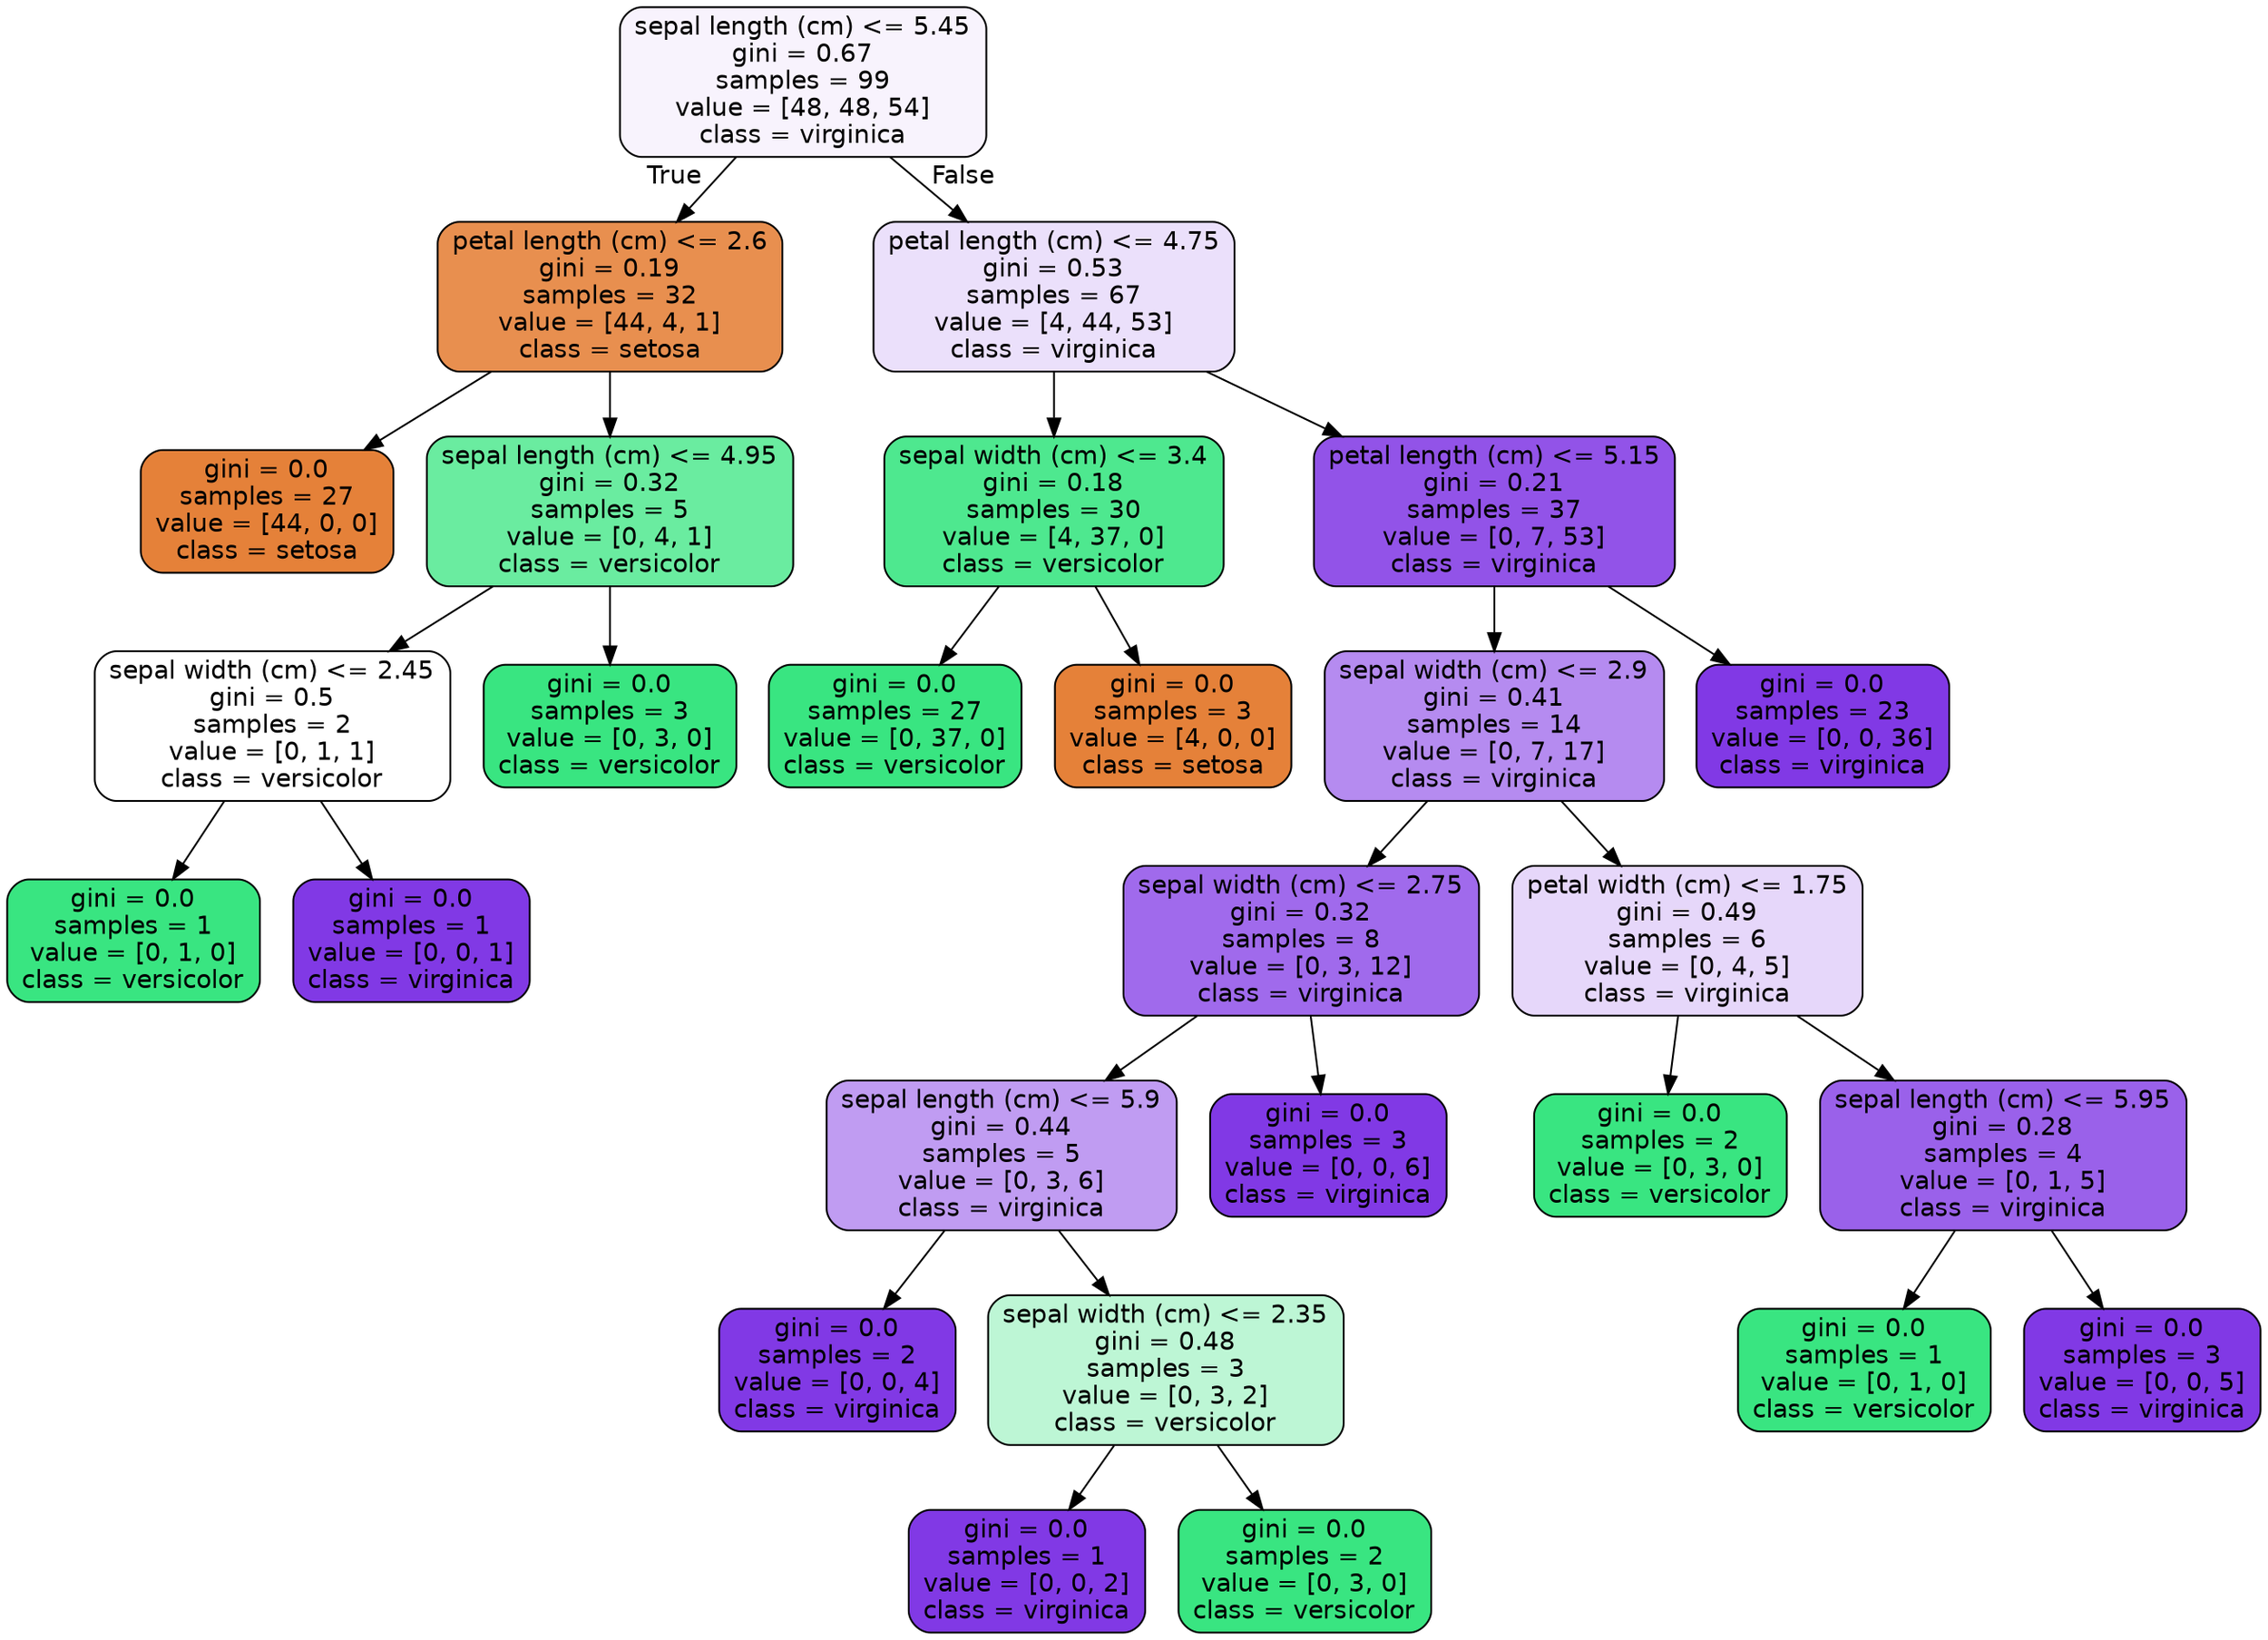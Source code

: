 digraph Tree {
node [shape=box, style="filled, rounded", color="black", fontname=helvetica] ;
edge [fontname=helvetica] ;
0 [label="sepal length (cm) <= 5.45\ngini = 0.67\nsamples = 99\nvalue = [48, 48, 54]\nclass = virginica", fillcolor="#f8f3fd"] ;
1 [label="petal length (cm) <= 2.6\ngini = 0.19\nsamples = 32\nvalue = [44, 4, 1]\nclass = setosa", fillcolor="#e88f4f"] ;
0 -> 1 [labeldistance=2.5, labelangle=45, headlabel="True"] ;
2 [label="gini = 0.0\nsamples = 27\nvalue = [44, 0, 0]\nclass = setosa", fillcolor="#e58139"] ;
1 -> 2 ;
3 [label="sepal length (cm) <= 4.95\ngini = 0.32\nsamples = 5\nvalue = [0, 4, 1]\nclass = versicolor", fillcolor="#6aeca0"] ;
1 -> 3 ;
4 [label="sepal width (cm) <= 2.45\ngini = 0.5\nsamples = 2\nvalue = [0, 1, 1]\nclass = versicolor", fillcolor="#ffffff"] ;
3 -> 4 ;
5 [label="gini = 0.0\nsamples = 1\nvalue = [0, 1, 0]\nclass = versicolor", fillcolor="#39e581"] ;
4 -> 5 ;
6 [label="gini = 0.0\nsamples = 1\nvalue = [0, 0, 1]\nclass = virginica", fillcolor="#8139e5"] ;
4 -> 6 ;
7 [label="gini = 0.0\nsamples = 3\nvalue = [0, 3, 0]\nclass = versicolor", fillcolor="#39e581"] ;
3 -> 7 ;
8 [label="petal length (cm) <= 4.75\ngini = 0.53\nsamples = 67\nvalue = [4, 44, 53]\nclass = virginica", fillcolor="#ebe0fb"] ;
0 -> 8 [labeldistance=2.5, labelangle=-45, headlabel="False"] ;
9 [label="sepal width (cm) <= 3.4\ngini = 0.18\nsamples = 30\nvalue = [4, 37, 0]\nclass = versicolor", fillcolor="#4ee88f"] ;
8 -> 9 ;
10 [label="gini = 0.0\nsamples = 27\nvalue = [0, 37, 0]\nclass = versicolor", fillcolor="#39e581"] ;
9 -> 10 ;
11 [label="gini = 0.0\nsamples = 3\nvalue = [4, 0, 0]\nclass = setosa", fillcolor="#e58139"] ;
9 -> 11 ;
12 [label="petal length (cm) <= 5.15\ngini = 0.21\nsamples = 37\nvalue = [0, 7, 53]\nclass = virginica", fillcolor="#9253e8"] ;
8 -> 12 ;
13 [label="sepal width (cm) <= 2.9\ngini = 0.41\nsamples = 14\nvalue = [0, 7, 17]\nclass = virginica", fillcolor="#b58bf0"] ;
12 -> 13 ;
14 [label="sepal width (cm) <= 2.75\ngini = 0.32\nsamples = 8\nvalue = [0, 3, 12]\nclass = virginica", fillcolor="#a06aec"] ;
13 -> 14 ;
15 [label="sepal length (cm) <= 5.9\ngini = 0.44\nsamples = 5\nvalue = [0, 3, 6]\nclass = virginica", fillcolor="#c09cf2"] ;
14 -> 15 ;
16 [label="gini = 0.0\nsamples = 2\nvalue = [0, 0, 4]\nclass = virginica", fillcolor="#8139e5"] ;
15 -> 16 ;
17 [label="sepal width (cm) <= 2.35\ngini = 0.48\nsamples = 3\nvalue = [0, 3, 2]\nclass = versicolor", fillcolor="#bdf6d5"] ;
15 -> 17 ;
18 [label="gini = 0.0\nsamples = 1\nvalue = [0, 0, 2]\nclass = virginica", fillcolor="#8139e5"] ;
17 -> 18 ;
19 [label="gini = 0.0\nsamples = 2\nvalue = [0, 3, 0]\nclass = versicolor", fillcolor="#39e581"] ;
17 -> 19 ;
20 [label="gini = 0.0\nsamples = 3\nvalue = [0, 0, 6]\nclass = virginica", fillcolor="#8139e5"] ;
14 -> 20 ;
21 [label="petal width (cm) <= 1.75\ngini = 0.49\nsamples = 6\nvalue = [0, 4, 5]\nclass = virginica", fillcolor="#e6d7fa"] ;
13 -> 21 ;
22 [label="gini = 0.0\nsamples = 2\nvalue = [0, 3, 0]\nclass = versicolor", fillcolor="#39e581"] ;
21 -> 22 ;
23 [label="sepal length (cm) <= 5.95\ngini = 0.28\nsamples = 4\nvalue = [0, 1, 5]\nclass = virginica", fillcolor="#9a61ea"] ;
21 -> 23 ;
24 [label="gini = 0.0\nsamples = 1\nvalue = [0, 1, 0]\nclass = versicolor", fillcolor="#39e581"] ;
23 -> 24 ;
25 [label="gini = 0.0\nsamples = 3\nvalue = [0, 0, 5]\nclass = virginica", fillcolor="#8139e5"] ;
23 -> 25 ;
26 [label="gini = 0.0\nsamples = 23\nvalue = [0, 0, 36]\nclass = virginica", fillcolor="#8139e5"] ;
12 -> 26 ;
}